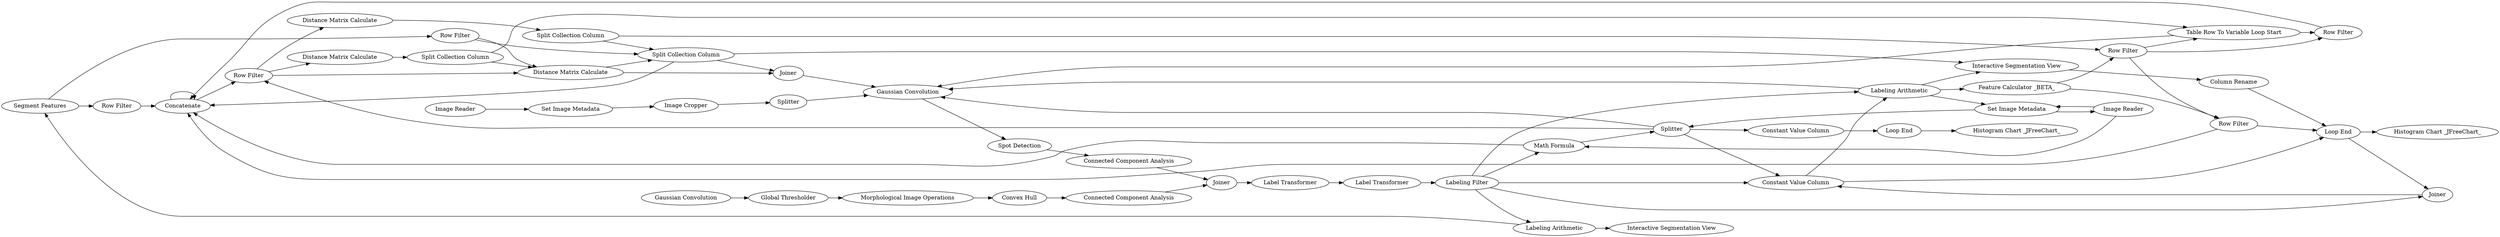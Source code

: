 digraph {
	313 -> 315
	347 -> 342
	342 -> 320
	331 -> 305
	336 -> 350
	355 -> 320
	352 -> 351
	315 -> 320
	320 -> 320
	328 -> 327
	26 -> 27
	337 -> 317
	346 -> 352
	316 -> 336
	327 -> 7
	314 -> 348
	336 -> 320
	351 -> 360
	329 -> 42
	2 -> 331
	352 -> 320
	343 -> 354
	345 -> 317
	310 -> 26
	42 -> 336
	335 -> 336
	314 -> 343
	305 -> 304
	356 -> 346
	314 -> 341
	314 -> 312
	312 -> 313
	350 -> 353
	7 -> 335
	15 -> 319
	320 -> 328
	335 -> 337
	338 -> 359
	345 -> 341
	356 -> 352
	349 -> 317
	302 -> 308
	328 -> 335
	351 -> 348
	346 -> 349
	309 -> 310
	308 -> 310
	349 -> 355
	357 -> 338
	343 -> 356
	342 -> 345
	7 -> 349
	312 -> 318
	343 -> 350
	301 -> 15
	304 -> 317
	347 -> 354
	345 -> 328
	317 -> 302
	336 -> 337
	343 -> 317
	313 -> 316
	1 -> 309
	341 -> 351
	348 -> 341
	316 -> 335
	346 -> 355
	353 -> 351
	341 -> 343
	354 -> 347
	314 -> 342
	27 -> 314
	42 -> 346
	354 -> 345
	328 -> 329
	345 -> 357
	319 -> 1
	27 [label="Label Transformer"]
	351 [label="Loop End"]
	329 [label="Distance Matrix Calculate"]
	7 [label="Split Collection Column"]
	308 [label="Connected Component Analysis"]
	302 [label="Spot Detection"]
	304 [label=Splitter]
	26 [label="Label Transformer"]
	354 [label="Set Image Metadata"]
	327 [label="Distance Matrix Calculate"]
	313 [label="Segment Features"]
	357 [label="Constant Value Column"]
	341 [label="Constant Value Column"]
	335 [label="Distance Matrix Calculate"]
	315 [label="Row Filter"]
	343 [label="Labeling Arithmetic"]
	316 [label="Row Filter"]
	338 [label="Loop End"]
	336 [label="Split Collection Column"]
	328 [label="Row Filter"]
	309 [label="Connected Component Analysis"]
	15 [label="Global Thresholder"]
	348 [label=Joiner]
	359 [label="Histogram Chart _JFreeChart_"]
	319 [label="Morphological Image Operations"]
	1 [label="Convex Hull"]
	42 [label="Split Collection Column"]
	310 [label=Joiner]
	346 [label="Row Filter"]
	2 [label="Image Reader"]
	342 [label="Math Formula"]
	337 [label=Joiner]
	356 [label="Feature Calculator _BETA_"]
	360 [label="Histogram Chart _JFreeChart_"]
	345 [label=Splitter]
	301 [label="Gaussian Convolution"]
	331 [label="Set Image Metadata"]
	352 [label="Row Filter"]
	314 [label="Labeling Filter"]
	350 [label="Interactive Segmentation View"]
	318 [label="Interactive Segmentation View"]
	355 [label="Row Filter"]
	312 [label="Labeling Arithmetic"]
	305 [label="Image Cropper"]
	349 [label="Table Row To Variable Loop Start"]
	317 [label="Gaussian Convolution"]
	353 [label="Column Rename"]
	347 [label="Image Reader"]
	320 [label=Concatenate]
	rankdir=LR
}
